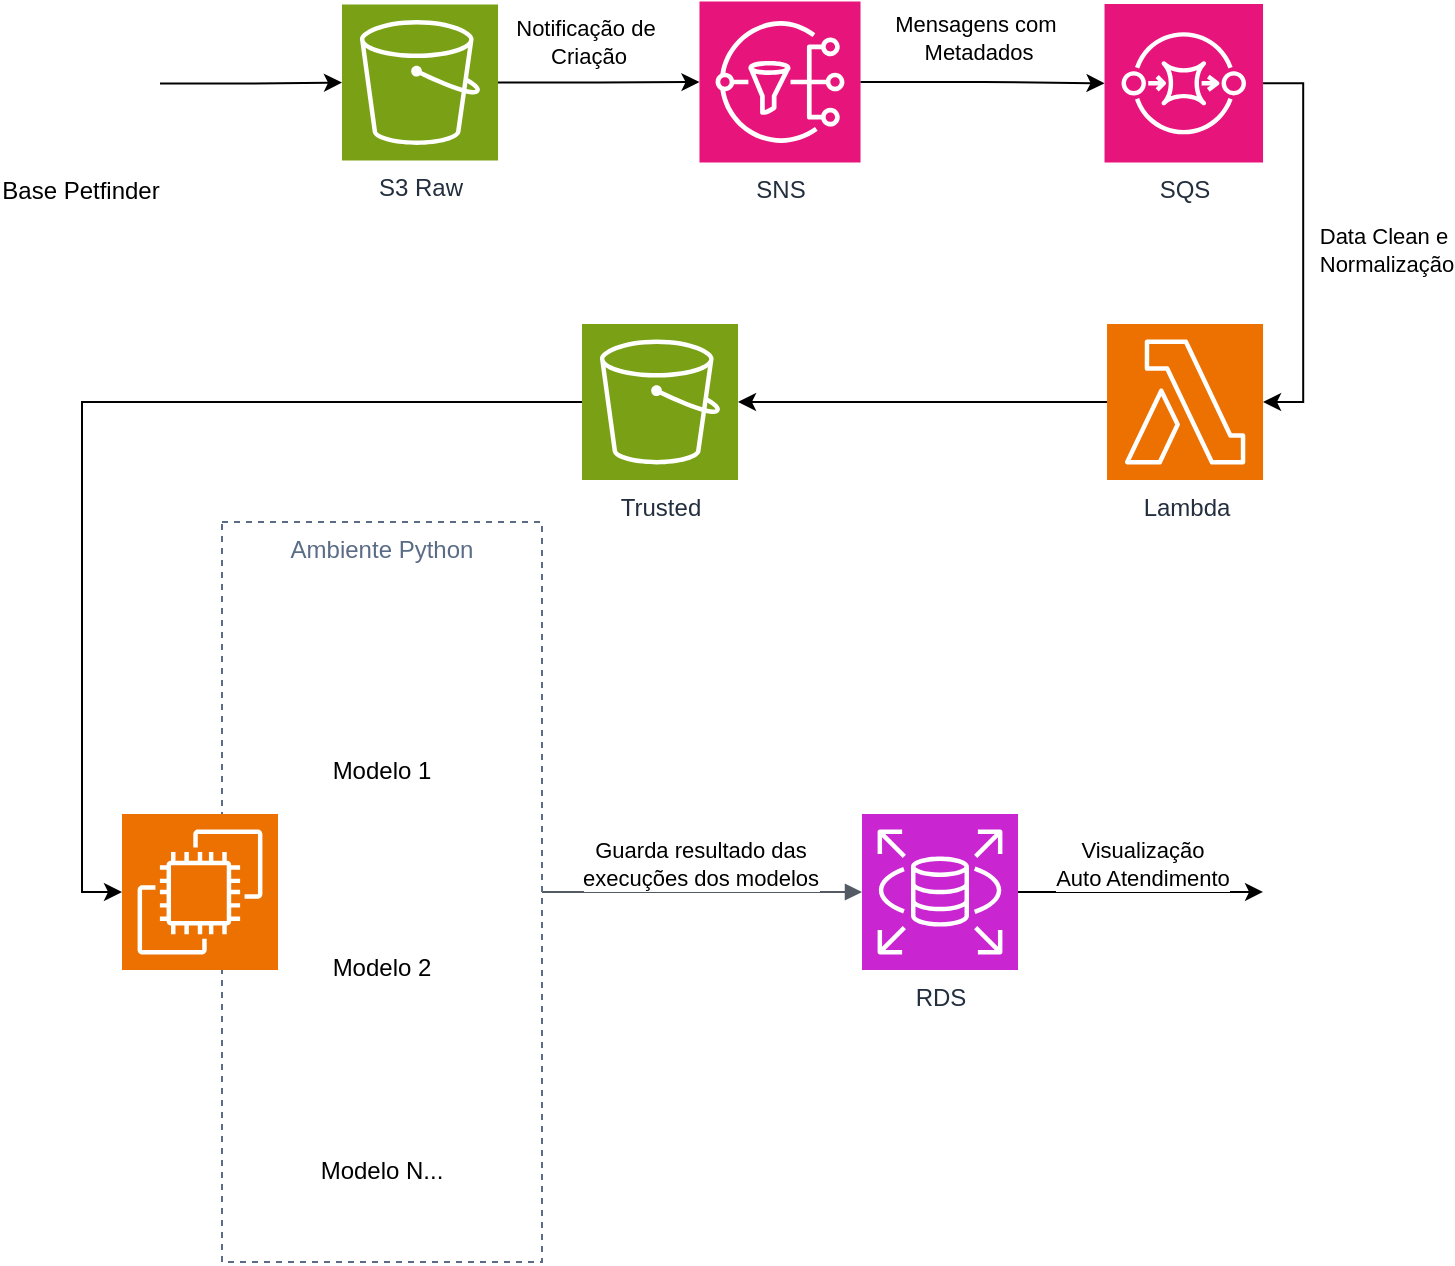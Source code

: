 <mxfile version="24.2.7" type="device">
  <diagram name="Página-1" id="vbeF1pL7EP3a0BnZmbZ4">
    <mxGraphModel dx="1247" dy="642" grid="0" gridSize="10" guides="1" tooltips="0" connect="1" arrows="1" fold="1" page="0" pageScale="1" pageWidth="827" pageHeight="1169" math="0" shadow="0">
      <root>
        <mxCell id="0" />
        <mxCell id="1" parent="0" />
        <mxCell id="90iIxKaVmGGHc_GEmaOm-35" value="Lambda" style="sketch=0;points=[[0,0,0],[0.25,0,0],[0.5,0,0],[0.75,0,0],[1,0,0],[0,1,0],[0.25,1,0],[0.5,1,0],[0.75,1,0],[1,1,0],[0,0.25,0],[0,0.5,0],[0,0.75,0],[1,0.25,0],[1,0.5,0],[1,0.75,0]];outlineConnect=0;fontColor=#232F3E;fillColor=#ED7100;strokeColor=#ffffff;dashed=0;verticalLabelPosition=bottom;verticalAlign=top;align=center;html=1;fontSize=12;fontStyle=0;aspect=fixed;shape=mxgraph.aws4.resourceIcon;resIcon=mxgraph.aws4.lambda;" parent="1" vertex="1">
          <mxGeometry x="562.52" y="360" width="78" height="78" as="geometry" />
        </mxCell>
        <mxCell id="90iIxKaVmGGHc_GEmaOm-36" value="S3 Raw" style="sketch=0;points=[[0,0,0],[0.25,0,0],[0.5,0,0],[0.75,0,0],[1,0,0],[0,1,0],[0.25,1,0],[0.5,1,0],[0.75,1,0],[1,1,0],[0,0.25,0],[0,0.5,0],[0,0.75,0],[1,0.25,0],[1,0.5,0],[1,0.75,0]];outlineConnect=0;fontColor=#232F3E;fillColor=#7AA116;strokeColor=#ffffff;dashed=0;verticalLabelPosition=bottom;verticalAlign=top;align=center;html=1;fontSize=12;fontStyle=0;aspect=fixed;shape=mxgraph.aws4.resourceIcon;resIcon=mxgraph.aws4.s3;" parent="1" vertex="1">
          <mxGeometry x="180" y="200.26" width="78" height="78" as="geometry" />
        </mxCell>
        <mxCell id="90iIxKaVmGGHc_GEmaOm-37" value="Trusted" style="sketch=0;points=[[0,0,0],[0.25,0,0],[0.5,0,0],[0.75,0,0],[1,0,0],[0,1,0],[0.25,1,0],[0.5,1,0],[0.75,1,0],[1,1,0],[0,0.25,0],[0,0.5,0],[0,0.75,0],[1,0.25,0],[1,0.5,0],[1,0.75,0]];outlineConnect=0;fontColor=#232F3E;fillColor=#7AA116;strokeColor=#ffffff;dashed=0;verticalLabelPosition=bottom;verticalAlign=top;align=center;html=1;fontSize=12;fontStyle=0;aspect=fixed;shape=mxgraph.aws4.resourceIcon;resIcon=mxgraph.aws4.s3;" parent="1" vertex="1">
          <mxGeometry x="300" y="360" width="78" height="78" as="geometry" />
        </mxCell>
        <mxCell id="90iIxKaVmGGHc_GEmaOm-39" value="" style="shape=image;verticalLabelPosition=bottom;labelBackgroundColor=default;verticalAlign=top;aspect=fixed;imageAspect=0;image=https://upload.wikimedia.org/wikipedia/commons/thumb/3/30/Google_Sheets_logo_%282014-2020%29.svg/800px-Google_Sheets_logo_%282014-2020%29.svg.png;" parent="1" vertex="1">
          <mxGeometry x="640.52" y="602.95" width="60" height="82.05" as="geometry" />
        </mxCell>
        <mxCell id="WRkgYcZH0lLzMve-OO3r-22" style="edgeStyle=orthogonalEdgeStyle;rounded=0;orthogonalLoop=1;jettySize=auto;html=1;exitX=1;exitY=0.5;exitDx=0;exitDy=0;exitPerimeter=0;entryX=0;entryY=0.5;entryDx=0;entryDy=0;" edge="1" parent="1" source="90iIxKaVmGGHc_GEmaOm-40" target="90iIxKaVmGGHc_GEmaOm-39">
          <mxGeometry relative="1" as="geometry" />
        </mxCell>
        <mxCell id="WRkgYcZH0lLzMve-OO3r-23" value="Visualização&lt;div&gt;Auto Atendimento&lt;/div&gt;" style="edgeLabel;html=1;align=center;verticalAlign=middle;resizable=0;points=[];" vertex="1" connectable="0" parent="WRkgYcZH0lLzMve-OO3r-22">
          <mxGeometry x="0.261" y="-1" relative="1" as="geometry">
            <mxPoint x="-15" y="-15" as="offset" />
          </mxGeometry>
        </mxCell>
        <mxCell id="90iIxKaVmGGHc_GEmaOm-40" value="RDS" style="sketch=0;points=[[0,0,0],[0.25,0,0],[0.5,0,0],[0.75,0,0],[1,0,0],[0,1,0],[0.25,1,0],[0.5,1,0],[0.75,1,0],[1,1,0],[0,0.25,0],[0,0.5,0],[0,0.75,0],[1,0.25,0],[1,0.5,0],[1,0.75,0]];outlineConnect=0;fontColor=#232F3E;fillColor=#C925D1;strokeColor=#ffffff;dashed=0;verticalLabelPosition=bottom;verticalAlign=top;align=center;html=1;fontSize=12;fontStyle=0;aspect=fixed;shape=mxgraph.aws4.resourceIcon;resIcon=mxgraph.aws4.rds;" parent="1" vertex="1">
          <mxGeometry x="440" y="605" width="78" height="78" as="geometry" />
        </mxCell>
        <mxCell id="WRkgYcZH0lLzMve-OO3r-19" style="edgeStyle=orthogonalEdgeStyle;rounded=0;orthogonalLoop=1;jettySize=auto;html=1;exitX=1;exitY=0.5;exitDx=0;exitDy=0;" edge="1" parent="1" source="90iIxKaVmGGHc_GEmaOm-41" target="90iIxKaVmGGHc_GEmaOm-36">
          <mxGeometry relative="1" as="geometry" />
        </mxCell>
        <mxCell id="90iIxKaVmGGHc_GEmaOm-41" value="Base Petfinder" style="shape=image;verticalLabelPosition=bottom;labelBackgroundColor=default;verticalAlign=top;aspect=fixed;imageAspect=0;image=https://upload.wikimedia.org/wikipedia/commons/thumb/c/c6/.csv_icon.svg/1200px-.csv_icon.svg.png;" parent="1" vertex="1">
          <mxGeometry x="10" y="200.26" width="79" height="79" as="geometry" />
        </mxCell>
        <mxCell id="90iIxKaVmGGHc_GEmaOm-52" value="" style="edgeStyle=orthogonalEdgeStyle;html=1;endArrow=block;elbow=vertical;startArrow=none;endFill=1;strokeColor=#545B64;rounded=0;exitX=1;exitY=0.5;exitDx=0;exitDy=0;entryX=0;entryY=0.5;entryDx=0;entryDy=0;entryPerimeter=0;" parent="1" source="90iIxKaVmGGHc_GEmaOm-38" target="90iIxKaVmGGHc_GEmaOm-40" edge="1">
          <mxGeometry width="100" relative="1" as="geometry">
            <mxPoint x="540" y="731" as="sourcePoint" />
            <mxPoint x="640" y="731" as="targetPoint" />
          </mxGeometry>
        </mxCell>
        <mxCell id="90iIxKaVmGGHc_GEmaOm-61" value="Guarda resultado das&lt;div&gt;execuções dos modelos&lt;/div&gt;" style="edgeLabel;html=1;align=center;verticalAlign=middle;resizable=0;points=[];" parent="90iIxKaVmGGHc_GEmaOm-52" vertex="1" connectable="0">
          <mxGeometry x="0.006" y="3" relative="1" as="geometry">
            <mxPoint x="-2" y="-11" as="offset" />
          </mxGeometry>
        </mxCell>
        <mxCell id="90iIxKaVmGGHc_GEmaOm-56" value="" style="group" parent="1" vertex="1" connectable="0">
          <mxGeometry x="70.0" y="459" width="210" height="370" as="geometry" />
        </mxCell>
        <mxCell id="90iIxKaVmGGHc_GEmaOm-38" value="Ambiente Python" style="fillColor=none;strokeColor=#5A6C86;dashed=1;verticalAlign=top;fontStyle=0;fontColor=#5A6C86;whiteSpace=wrap;html=1;" parent="90iIxKaVmGGHc_GEmaOm-56" vertex="1">
          <mxGeometry x="50" width="160" height="370" as="geometry" />
        </mxCell>
        <mxCell id="90iIxKaVmGGHc_GEmaOm-34" value="" style="sketch=0;points=[[0,0,0],[0.25,0,0],[0.5,0,0],[0.75,0,0],[1,0,0],[0,1,0],[0.25,1,0],[0.5,1,0],[0.75,1,0],[1,1,0],[0,0.25,0],[0,0.5,0],[0,0.75,0],[1,0.25,0],[1,0.5,0],[1,0.75,0]];outlineConnect=0;fontColor=#232F3E;fillColor=#ED7100;strokeColor=#ffffff;dashed=0;verticalLabelPosition=bottom;verticalAlign=top;align=center;html=1;fontSize=12;fontStyle=0;aspect=fixed;shape=mxgraph.aws4.resourceIcon;resIcon=mxgraph.aws4.ec2;" parent="90iIxKaVmGGHc_GEmaOm-56" vertex="1">
          <mxGeometry y="146" width="78" height="78" as="geometry" />
        </mxCell>
        <mxCell id="90iIxKaVmGGHc_GEmaOm-42" value="Modelo 1" style="shape=image;verticalLabelPosition=bottom;labelBackgroundColor=default;verticalAlign=top;aspect=fixed;imageAspect=0;image=https://upload.wikimedia.org/wikipedia/commons/thumb/3/38/Jupyter_logo.svg/1767px-Jupyter_logo.svg.png;" parent="90iIxKaVmGGHc_GEmaOm-56" vertex="1">
          <mxGeometry x="104" y="50" width="52" height="60.29" as="geometry" />
        </mxCell>
        <mxCell id="90iIxKaVmGGHc_GEmaOm-43" value="Modelo 2" style="shape=image;verticalLabelPosition=bottom;labelBackgroundColor=default;verticalAlign=top;aspect=fixed;imageAspect=0;image=https://upload.wikimedia.org/wikipedia/commons/thumb/3/38/Jupyter_logo.svg/1767px-Jupyter_logo.svg.png;" parent="90iIxKaVmGGHc_GEmaOm-56" vertex="1">
          <mxGeometry x="104" y="148.85" width="52" height="60.29" as="geometry" />
        </mxCell>
        <mxCell id="90iIxKaVmGGHc_GEmaOm-44" value="Modelo N..." style="shape=image;verticalLabelPosition=bottom;labelBackgroundColor=default;verticalAlign=top;aspect=fixed;imageAspect=0;image=https://upload.wikimedia.org/wikipedia/commons/thumb/3/38/Jupyter_logo.svg/1767px-Jupyter_logo.svg.png;" parent="90iIxKaVmGGHc_GEmaOm-56" vertex="1">
          <mxGeometry x="104" y="250" width="52" height="60.29" as="geometry" />
        </mxCell>
        <mxCell id="WRkgYcZH0lLzMve-OO3r-1" value="SNS" style="sketch=0;points=[[0,0,0],[0.25,0,0],[0.5,0,0],[0.75,0,0],[1,0,0],[0,1,0],[0.25,1,0],[0.5,1,0],[0.75,1,0],[1,1,0],[0,0.25,0],[0,0.5,0],[0,0.75,0],[1,0.25,0],[1,0.5,0],[1,0.75,0]];outlineConnect=0;fontColor=#232F3E;fillColor=#E7157B;strokeColor=#ffffff;dashed=0;verticalLabelPosition=bottom;verticalAlign=top;align=center;html=1;fontSize=12;fontStyle=0;aspect=fixed;shape=mxgraph.aws4.resourceIcon;resIcon=mxgraph.aws4.sns;" vertex="1" parent="1">
          <mxGeometry x="358.74" y="198.74" width="80.52" height="80.52" as="geometry" />
        </mxCell>
        <mxCell id="WRkgYcZH0lLzMve-OO3r-6" value="SQS" style="sketch=0;points=[[0,0,0],[0.25,0,0],[0.5,0,0],[0.75,0,0],[1,0,0],[0,1,0],[0.25,1,0],[0.5,1,0],[0.75,1,0],[1,1,0],[0,0.25,0],[0,0.5,0],[0,0.75,0],[1,0.25,0],[1,0.5,0],[1,0.75,0]];outlineConnect=0;fontColor=#232F3E;fillColor=#E7157B;strokeColor=#ffffff;dashed=0;verticalLabelPosition=bottom;verticalAlign=top;align=center;html=1;fontSize=12;fontStyle=0;aspect=fixed;shape=mxgraph.aws4.resourceIcon;resIcon=mxgraph.aws4.sqs;" vertex="1" parent="1">
          <mxGeometry x="561.26" y="200" width="79.26" height="79.26" as="geometry" />
        </mxCell>
        <mxCell id="WRkgYcZH0lLzMve-OO3r-9" style="edgeStyle=orthogonalEdgeStyle;rounded=0;orthogonalLoop=1;jettySize=auto;html=1;exitX=1;exitY=0.5;exitDx=0;exitDy=0;exitPerimeter=0;entryX=1;entryY=0.5;entryDx=0;entryDy=0;entryPerimeter=0;" edge="1" parent="1" source="WRkgYcZH0lLzMve-OO3r-6" target="90iIxKaVmGGHc_GEmaOm-35">
          <mxGeometry relative="1" as="geometry" />
        </mxCell>
        <mxCell id="WRkgYcZH0lLzMve-OO3r-12" value="Data Clean e&amp;nbsp;&lt;div&gt;Normalização&lt;/div&gt;" style="edgeLabel;html=1;align=center;verticalAlign=middle;resizable=0;points=[];" vertex="1" connectable="0" parent="WRkgYcZH0lLzMve-OO3r-9">
          <mxGeometry x="-0.061" relative="1" as="geometry">
            <mxPoint x="41" y="10" as="offset" />
          </mxGeometry>
        </mxCell>
        <mxCell id="WRkgYcZH0lLzMve-OO3r-14" style="edgeStyle=orthogonalEdgeStyle;rounded=0;orthogonalLoop=1;jettySize=auto;html=1;exitX=1;exitY=0.5;exitDx=0;exitDy=0;exitPerimeter=0;entryX=0;entryY=0.5;entryDx=0;entryDy=0;entryPerimeter=0;" edge="1" parent="1" source="90iIxKaVmGGHc_GEmaOm-36" target="WRkgYcZH0lLzMve-OO3r-1">
          <mxGeometry relative="1" as="geometry" />
        </mxCell>
        <mxCell id="WRkgYcZH0lLzMve-OO3r-25" value="Notificação de&amp;nbsp;&lt;div&gt;Criação&lt;/div&gt;" style="edgeLabel;html=1;align=center;verticalAlign=middle;resizable=0;points=[];" vertex="1" connectable="0" parent="WRkgYcZH0lLzMve-OO3r-14">
          <mxGeometry x="0.215" relative="1" as="geometry">
            <mxPoint x="-16" y="-20" as="offset" />
          </mxGeometry>
        </mxCell>
        <mxCell id="WRkgYcZH0lLzMve-OO3r-15" style="edgeStyle=orthogonalEdgeStyle;rounded=0;orthogonalLoop=1;jettySize=auto;html=1;exitX=1;exitY=0.5;exitDx=0;exitDy=0;exitPerimeter=0;entryX=0;entryY=0.5;entryDx=0;entryDy=0;entryPerimeter=0;" edge="1" parent="1" source="WRkgYcZH0lLzMve-OO3r-1" target="WRkgYcZH0lLzMve-OO3r-6">
          <mxGeometry relative="1" as="geometry" />
        </mxCell>
        <mxCell id="WRkgYcZH0lLzMve-OO3r-26" value="Mensagens com&amp;nbsp;&lt;div&gt;Metadados&lt;/div&gt;" style="edgeLabel;html=1;align=center;verticalAlign=middle;resizable=0;points=[];" vertex="1" connectable="0" parent="WRkgYcZH0lLzMve-OO3r-15">
          <mxGeometry x="-0.251" y="3" relative="1" as="geometry">
            <mxPoint x="12" y="-19" as="offset" />
          </mxGeometry>
        </mxCell>
        <mxCell id="WRkgYcZH0lLzMve-OO3r-17" style="edgeStyle=orthogonalEdgeStyle;rounded=0;orthogonalLoop=1;jettySize=auto;html=1;exitX=0;exitY=0.5;exitDx=0;exitDy=0;exitPerimeter=0;entryX=0;entryY=0.5;entryDx=0;entryDy=0;entryPerimeter=0;" edge="1" parent="1" source="90iIxKaVmGGHc_GEmaOm-37" target="90iIxKaVmGGHc_GEmaOm-34">
          <mxGeometry relative="1" as="geometry" />
        </mxCell>
        <mxCell id="WRkgYcZH0lLzMve-OO3r-20" style="edgeStyle=orthogonalEdgeStyle;rounded=0;orthogonalLoop=1;jettySize=auto;html=1;exitX=0;exitY=0.5;exitDx=0;exitDy=0;exitPerimeter=0;entryX=1;entryY=0.5;entryDx=0;entryDy=0;entryPerimeter=0;" edge="1" parent="1" source="90iIxKaVmGGHc_GEmaOm-35" target="90iIxKaVmGGHc_GEmaOm-37">
          <mxGeometry relative="1" as="geometry" />
        </mxCell>
      </root>
    </mxGraphModel>
  </diagram>
</mxfile>
